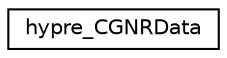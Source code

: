 digraph "Graphical Class Hierarchy"
{
 // LATEX_PDF_SIZE
  edge [fontname="Helvetica",fontsize="10",labelfontname="Helvetica",labelfontsize="10"];
  node [fontname="Helvetica",fontsize="10",shape=record];
  rankdir="LR";
  Node0 [label="hypre_CGNRData",height=0.2,width=0.4,color="black", fillcolor="white", style="filled",URL="$structhypre___c_g_n_r_data.html",tooltip=" "];
}
